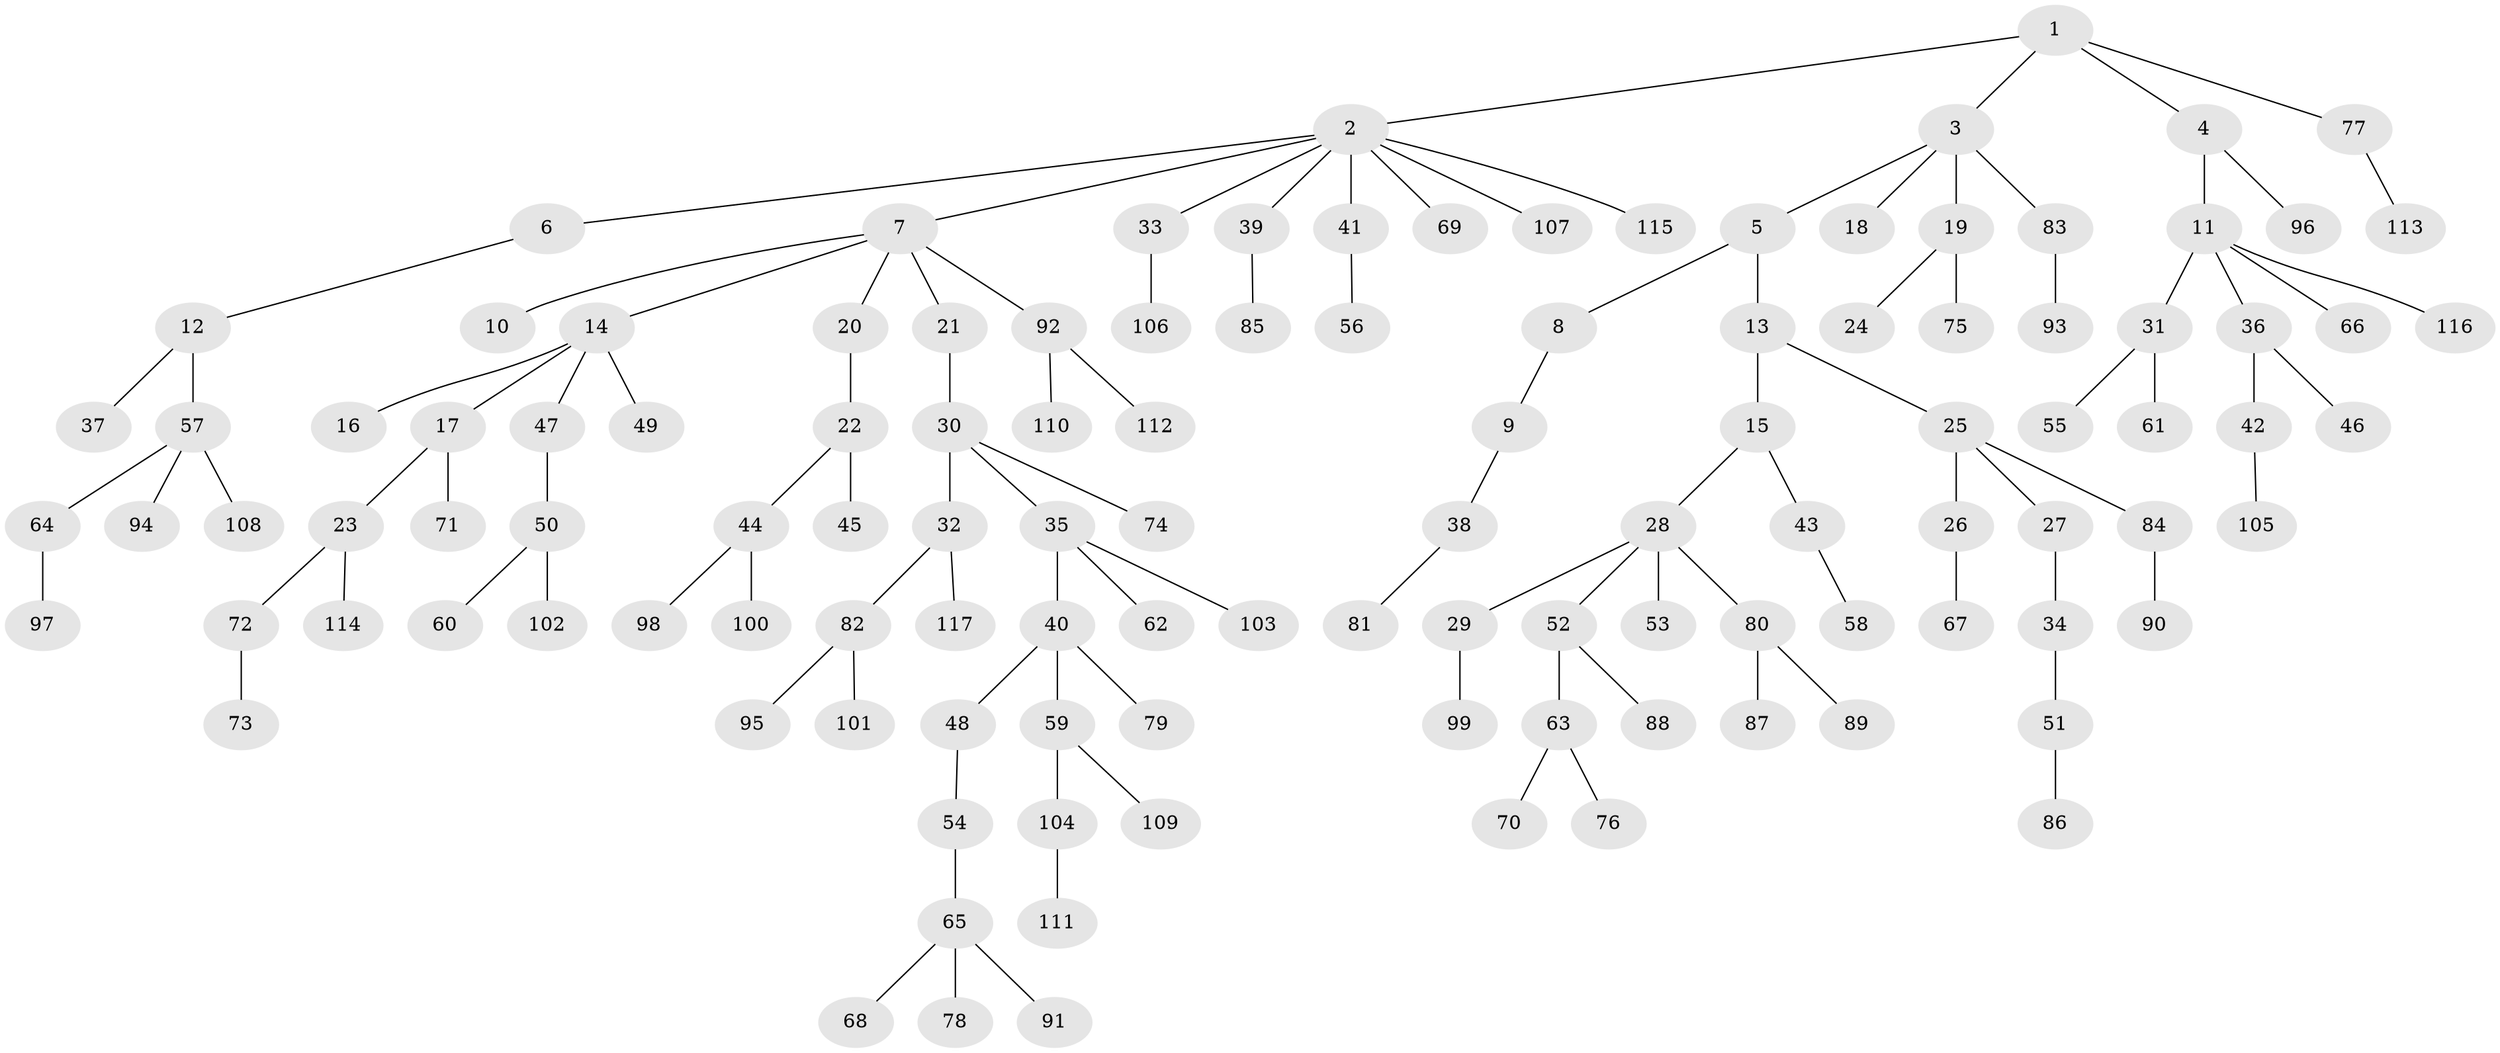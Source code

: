 // coarse degree distribution, {11: 0.012345679012345678, 6: 0.012345679012345678, 2: 0.24691358024691357, 4: 0.04938271604938271, 5: 0.04938271604938271, 3: 0.09876543209876543, 1: 0.5308641975308642}
// Generated by graph-tools (version 1.1) at 2025/24/03/03/25 07:24:06]
// undirected, 117 vertices, 116 edges
graph export_dot {
graph [start="1"]
  node [color=gray90,style=filled];
  1;
  2;
  3;
  4;
  5;
  6;
  7;
  8;
  9;
  10;
  11;
  12;
  13;
  14;
  15;
  16;
  17;
  18;
  19;
  20;
  21;
  22;
  23;
  24;
  25;
  26;
  27;
  28;
  29;
  30;
  31;
  32;
  33;
  34;
  35;
  36;
  37;
  38;
  39;
  40;
  41;
  42;
  43;
  44;
  45;
  46;
  47;
  48;
  49;
  50;
  51;
  52;
  53;
  54;
  55;
  56;
  57;
  58;
  59;
  60;
  61;
  62;
  63;
  64;
  65;
  66;
  67;
  68;
  69;
  70;
  71;
  72;
  73;
  74;
  75;
  76;
  77;
  78;
  79;
  80;
  81;
  82;
  83;
  84;
  85;
  86;
  87;
  88;
  89;
  90;
  91;
  92;
  93;
  94;
  95;
  96;
  97;
  98;
  99;
  100;
  101;
  102;
  103;
  104;
  105;
  106;
  107;
  108;
  109;
  110;
  111;
  112;
  113;
  114;
  115;
  116;
  117;
  1 -- 2;
  1 -- 3;
  1 -- 4;
  1 -- 77;
  2 -- 6;
  2 -- 7;
  2 -- 33;
  2 -- 39;
  2 -- 41;
  2 -- 69;
  2 -- 107;
  2 -- 115;
  3 -- 5;
  3 -- 18;
  3 -- 19;
  3 -- 83;
  4 -- 11;
  4 -- 96;
  5 -- 8;
  5 -- 13;
  6 -- 12;
  7 -- 10;
  7 -- 14;
  7 -- 20;
  7 -- 21;
  7 -- 92;
  8 -- 9;
  9 -- 38;
  11 -- 31;
  11 -- 36;
  11 -- 66;
  11 -- 116;
  12 -- 37;
  12 -- 57;
  13 -- 15;
  13 -- 25;
  14 -- 16;
  14 -- 17;
  14 -- 47;
  14 -- 49;
  15 -- 28;
  15 -- 43;
  17 -- 23;
  17 -- 71;
  19 -- 24;
  19 -- 75;
  20 -- 22;
  21 -- 30;
  22 -- 44;
  22 -- 45;
  23 -- 72;
  23 -- 114;
  25 -- 26;
  25 -- 27;
  25 -- 84;
  26 -- 67;
  27 -- 34;
  28 -- 29;
  28 -- 52;
  28 -- 53;
  28 -- 80;
  29 -- 99;
  30 -- 32;
  30 -- 35;
  30 -- 74;
  31 -- 55;
  31 -- 61;
  32 -- 82;
  32 -- 117;
  33 -- 106;
  34 -- 51;
  35 -- 40;
  35 -- 62;
  35 -- 103;
  36 -- 42;
  36 -- 46;
  38 -- 81;
  39 -- 85;
  40 -- 48;
  40 -- 59;
  40 -- 79;
  41 -- 56;
  42 -- 105;
  43 -- 58;
  44 -- 98;
  44 -- 100;
  47 -- 50;
  48 -- 54;
  50 -- 60;
  50 -- 102;
  51 -- 86;
  52 -- 63;
  52 -- 88;
  54 -- 65;
  57 -- 64;
  57 -- 94;
  57 -- 108;
  59 -- 104;
  59 -- 109;
  63 -- 70;
  63 -- 76;
  64 -- 97;
  65 -- 68;
  65 -- 78;
  65 -- 91;
  72 -- 73;
  77 -- 113;
  80 -- 87;
  80 -- 89;
  82 -- 95;
  82 -- 101;
  83 -- 93;
  84 -- 90;
  92 -- 110;
  92 -- 112;
  104 -- 111;
}
